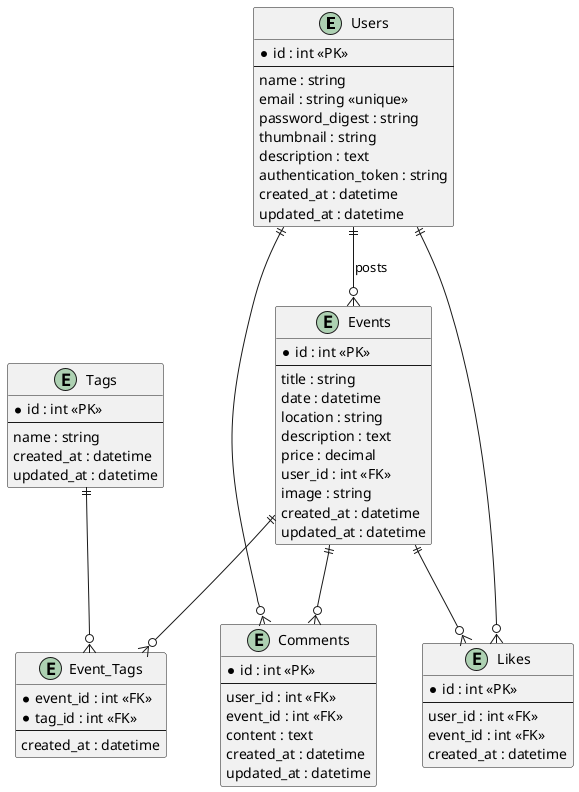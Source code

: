 @startuml
entity "Users" {
  *id : int <<PK>>
  --
  name : string
  email : string <<unique>>
  password_digest : string
  thumbnail : string
  description : text
  authentication_token : string
  created_at : datetime
  updated_at : datetime
}

entity "Events" {
  *id : int <<PK>>
  --
  title : string
  date : datetime
  location : string
  description : text
  price : decimal
  user_id : int <<FK>>
  image : string
  created_at : datetime
  updated_at : datetime
}

entity "Tags" {
  *id : int <<PK>>
  --
  name : string
  created_at : datetime
  updated_at : datetime
}

entity "Event_Tags" {
  *event_id : int <<FK>>
  *tag_id : int <<FK>>
  --
  created_at : datetime
}

entity "Likes" {
  *id : int <<PK>>
  --
  user_id : int <<FK>>
  event_id : int <<FK>>
  created_at : datetime
}

entity "Comments" {
  *id : int <<PK>>
  --
  user_id : int <<FK>>
  event_id : int <<FK>>
  content : text
  created_at : datetime
  updated_at : datetime
}

' Relationships
Users ||--o{ Events : "posts"
Events ||--o{ Event_Tags : ""
Tags ||--o{ Event_Tags : ""
Users ||--o{ Likes : ""
Events ||--o{ Likes : ""
Users ||--o{ Comments : ""
Events ||--o{ Comments : ""
@enduml